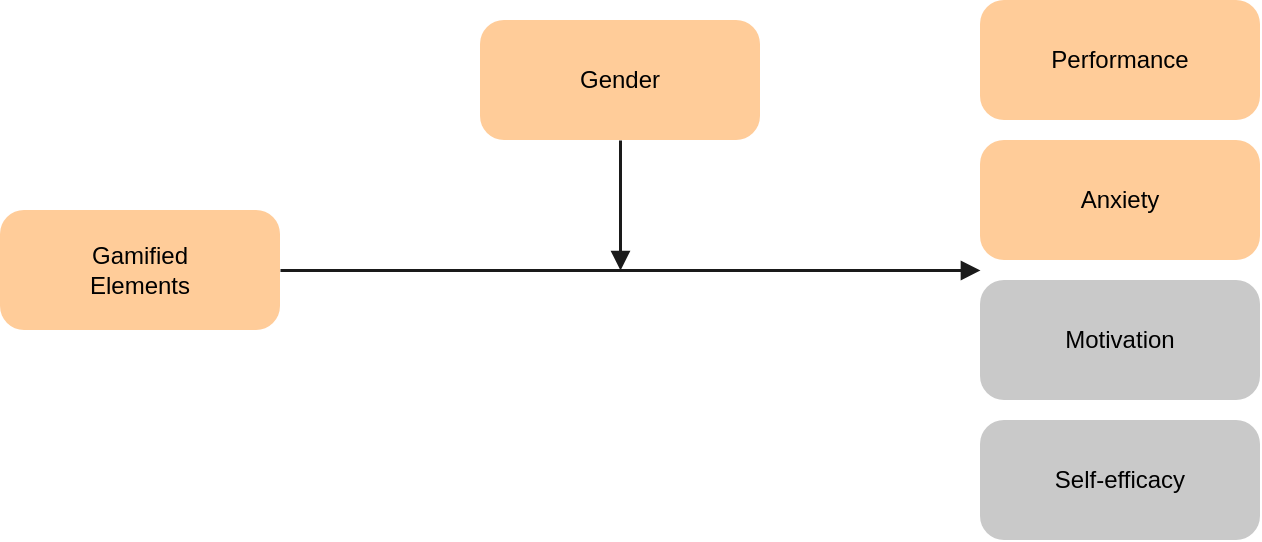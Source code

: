 <mxfile version="24.7.5">
  <diagram id="6a731a19-8d31-9384-78a2-239565b7b9f0" name="Page-1">
    <mxGraphModel dx="1050" dy="717" grid="1" gridSize="10" guides="1" tooltips="1" connect="1" arrows="1" fold="1" page="1" pageScale="1" pageWidth="827" pageHeight="583" background="none" math="0" shadow="0">
      <root>
        <mxCell id="0" />
        <mxCell id="1" parent="0" />
        <mxCell id="uFvObzCRXJw1Ug_8s_BR-1749" value="Gender" style="rounded=1;whiteSpace=wrap;html=1;fillColor=#FFCC99;fontColor=#000000;strokeColor=none;arcSize=20;align=center;spacingLeft=0;" parent="1" vertex="1">
          <mxGeometry x="350" y="105" width="140" height="60" as="geometry" />
        </mxCell>
        <mxCell id="uFvObzCRXJw1Ug_8s_BR-1751" value="Gamified&lt;div&gt;Elements&lt;/div&gt;" style="rounded=1;whiteSpace=wrap;html=1;fillColor=#FFCC99;fontColor=#000000;strokeColor=none;arcSize=20;align=center;spacingLeft=0;" parent="1" vertex="1">
          <mxGeometry x="110" y="200" width="140" height="60" as="geometry" />
        </mxCell>
        <mxCell id="uFvObzCRXJw1Ug_8s_BR-1756" value="Self-efficacy" style="rounded=1;whiteSpace=wrap;html=1;fillColor=#C9C9C9;strokeColor=none;arcSize=20;align=center;spacingLeft=0;" parent="1" vertex="1">
          <mxGeometry x="600" y="305" width="140" height="60" as="geometry" />
        </mxCell>
        <mxCell id="uFvObzCRXJw1Ug_8s_BR-1755" value="Motivation" style="rounded=1;whiteSpace=wrap;html=1;fillColor=#C9C9C9;strokeColor=none;arcSize=20;align=center;spacingLeft=0;" parent="1" vertex="1">
          <mxGeometry x="600" y="235" width="140" height="60" as="geometry" />
        </mxCell>
        <mxCell id="uFvObzCRXJw1Ug_8s_BR-1757" value="" style="edgeStyle=orthogonalEdgeStyle;rounded=0;orthogonalLoop=1;jettySize=auto;html=1;exitX=1;exitY=0.5;exitDx=0;exitDy=0;endArrow=block;endFill=1;strokeWidth=1.5;jumpStyle=none;strokeColor=#1A1A1A;labelPosition=center;verticalLabelPosition=top;align=center;verticalAlign=bottom;" parent="1" source="uFvObzCRXJw1Ug_8s_BR-1751" edge="1">
          <mxGeometry relative="1" as="geometry">
            <mxPoint x="350.0" y="230" as="sourcePoint" />
            <mxPoint x="600" y="230" as="targetPoint" />
          </mxGeometry>
        </mxCell>
        <mxCell id="uFvObzCRXJw1Ug_8s_BR-1758" value="" style="edgeStyle=orthogonalEdgeStyle;rounded=0;orthogonalLoop=1;jettySize=auto;html=1;exitX=0.5;exitY=1;exitDx=0;exitDy=0;endArrow=block;endFill=1;strokeWidth=1.5;jumpStyle=none;strokeColor=#1A1A1A;labelPosition=center;verticalLabelPosition=top;align=center;verticalAlign=bottom;" parent="1" source="uFvObzCRXJw1Ug_8s_BR-1749" edge="1">
          <mxGeometry relative="1" as="geometry">
            <mxPoint x="350.0" y="230" as="sourcePoint" />
            <mxPoint x="420" y="230" as="targetPoint" />
          </mxGeometry>
        </mxCell>
        <mxCell id="uFvObzCRXJw1Ug_8s_BR-1754" value="Performance" style="rounded=1;whiteSpace=wrap;html=1;fillColor=#FFCC99;fontColor=#000000;strokeColor=none;arcSize=20;align=center;spacingLeft=0;" parent="1" vertex="1">
          <mxGeometry x="600" y="95" width="140" height="60" as="geometry" />
        </mxCell>
        <mxCell id="uFvObzCRXJw1Ug_8s_BR-1753" value="Anxiety" style="rounded=1;whiteSpace=wrap;html=1;fillColor=#FFCC99;fontColor=#000000;strokeColor=none;arcSize=20;align=center;spacingLeft=0;" parent="1" vertex="1">
          <mxGeometry x="600" y="165" width="140" height="60" as="geometry" />
        </mxCell>
      </root>
    </mxGraphModel>
  </diagram>
</mxfile>
